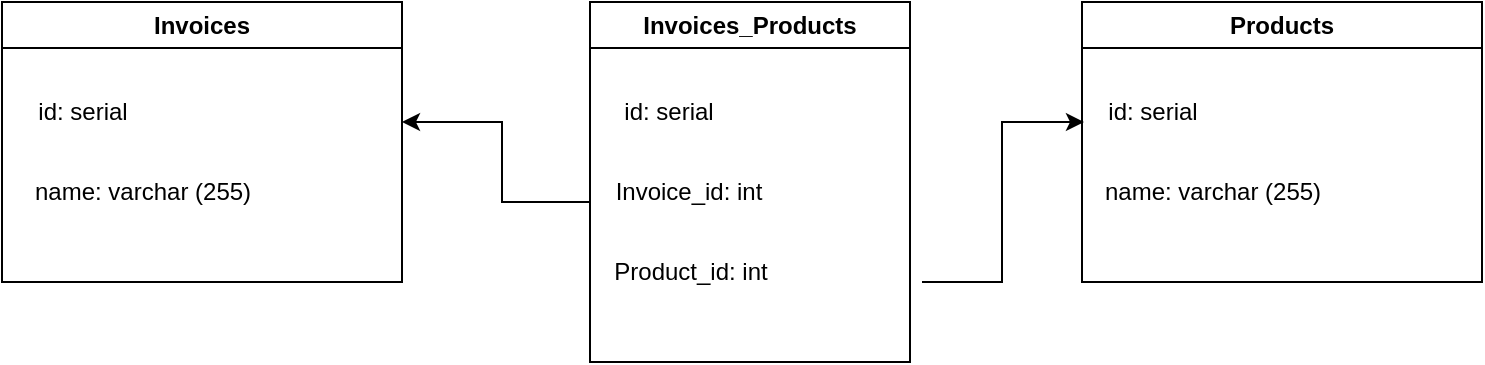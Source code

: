 <mxfile version="20.8.4" type="device"><diagram id="4mxjnsL82NxqXy7cDt2x" name="Страница 1"><mxGraphModel dx="1434" dy="690" grid="1" gridSize="10" guides="1" tooltips="1" connect="1" arrows="1" fold="1" page="1" pageScale="1" pageWidth="827" pageHeight="1169" math="0" shadow="0"><root><mxCell id="0"/><mxCell id="1" parent="0"/><mxCell id="-72HW9ElIOcqKyjRyJmV-2" value="Invoices" style="swimlane;whiteSpace=wrap;html=1;" parent="1" vertex="1"><mxGeometry x="40" y="60" width="200" height="140" as="geometry"><mxRectangle x="310" y="270" width="140" height="30" as="alternateBounds"/></mxGeometry></mxCell><mxCell id="-72HW9ElIOcqKyjRyJmV-4" value="id: serial" style="text;html=1;align=center;verticalAlign=middle;resizable=0;points=[];autosize=1;strokeColor=none;fillColor=none;" parent="-72HW9ElIOcqKyjRyJmV-2" vertex="1"><mxGeometry x="5" y="40" width="70" height="30" as="geometry"/></mxCell><mxCell id="-72HW9ElIOcqKyjRyJmV-6" value="name: varchar (255)" style="text;html=1;align=center;verticalAlign=middle;resizable=0;points=[];autosize=1;strokeColor=none;fillColor=none;" parent="-72HW9ElIOcqKyjRyJmV-2" vertex="1"><mxGeometry x="5" y="80" width="130" height="30" as="geometry"/></mxCell><mxCell id="-72HW9ElIOcqKyjRyJmV-3" value="Products" style="swimlane;whiteSpace=wrap;html=1;" parent="1" vertex="1"><mxGeometry x="580" y="60" width="200" height="140" as="geometry"/></mxCell><mxCell id="-72HW9ElIOcqKyjRyJmV-7" value="id: serial" style="text;html=1;align=center;verticalAlign=middle;resizable=0;points=[];autosize=1;strokeColor=none;fillColor=none;" parent="-72HW9ElIOcqKyjRyJmV-3" vertex="1"><mxGeometry y="40" width="70" height="30" as="geometry"/></mxCell><mxCell id="-72HW9ElIOcqKyjRyJmV-8" value="name: varchar (255)" style="text;html=1;align=center;verticalAlign=middle;resizable=0;points=[];autosize=1;strokeColor=none;fillColor=none;" parent="-72HW9ElIOcqKyjRyJmV-3" vertex="1"><mxGeometry y="80" width="130" height="30" as="geometry"/></mxCell><mxCell id="-72HW9ElIOcqKyjRyJmV-9" value="Invoices_Products" style="swimlane;whiteSpace=wrap;html=1;" parent="1" vertex="1"><mxGeometry x="334" y="60" width="160" height="180" as="geometry"/></mxCell><mxCell id="-72HW9ElIOcqKyjRyJmV-10" value="id: serial" style="text;html=1;align=center;verticalAlign=middle;resizable=0;points=[];autosize=1;strokeColor=none;fillColor=none;" parent="-72HW9ElIOcqKyjRyJmV-9" vertex="1"><mxGeometry x="4" y="40" width="70" height="30" as="geometry"/></mxCell><mxCell id="-72HW9ElIOcqKyjRyJmV-11" value="Invoice_id: int" style="text;html=1;align=center;verticalAlign=middle;resizable=0;points=[];autosize=1;strokeColor=none;fillColor=none;" parent="-72HW9ElIOcqKyjRyJmV-9" vertex="1"><mxGeometry x="-1" y="80" width="100" height="30" as="geometry"/></mxCell><mxCell id="-72HW9ElIOcqKyjRyJmV-12" value="Product_id: int" style="text;html=1;align=center;verticalAlign=middle;resizable=0;points=[];autosize=1;strokeColor=none;fillColor=none;" parent="-72HW9ElIOcqKyjRyJmV-9" vertex="1"><mxGeometry y="120" width="100" height="30" as="geometry"/></mxCell><mxCell id="X75rCoseYpZQ7jzP1omA-2" value="" style="endArrow=classic;html=1;rounded=0;entryX=0.014;entryY=0.667;entryDx=0;entryDy=0;entryPerimeter=0;" edge="1" parent="1" target="-72HW9ElIOcqKyjRyJmV-7"><mxGeometry width="50" height="50" relative="1" as="geometry"><mxPoint x="500" y="200" as="sourcePoint"/><mxPoint x="440" y="330" as="targetPoint"/><Array as="points"><mxPoint x="540" y="200"/><mxPoint x="540" y="120"/></Array></mxGeometry></mxCell><mxCell id="X75rCoseYpZQ7jzP1omA-3" value="" style="endArrow=classic;html=1;rounded=0;exitX=0.01;exitY=0.667;exitDx=0;exitDy=0;exitPerimeter=0;" edge="1" parent="1" source="-72HW9ElIOcqKyjRyJmV-11"><mxGeometry width="50" height="50" relative="1" as="geometry"><mxPoint x="390" y="380" as="sourcePoint"/><mxPoint x="240" y="120" as="targetPoint"/><Array as="points"><mxPoint x="290" y="160"/><mxPoint x="290" y="120"/></Array></mxGeometry></mxCell></root></mxGraphModel></diagram></mxfile>